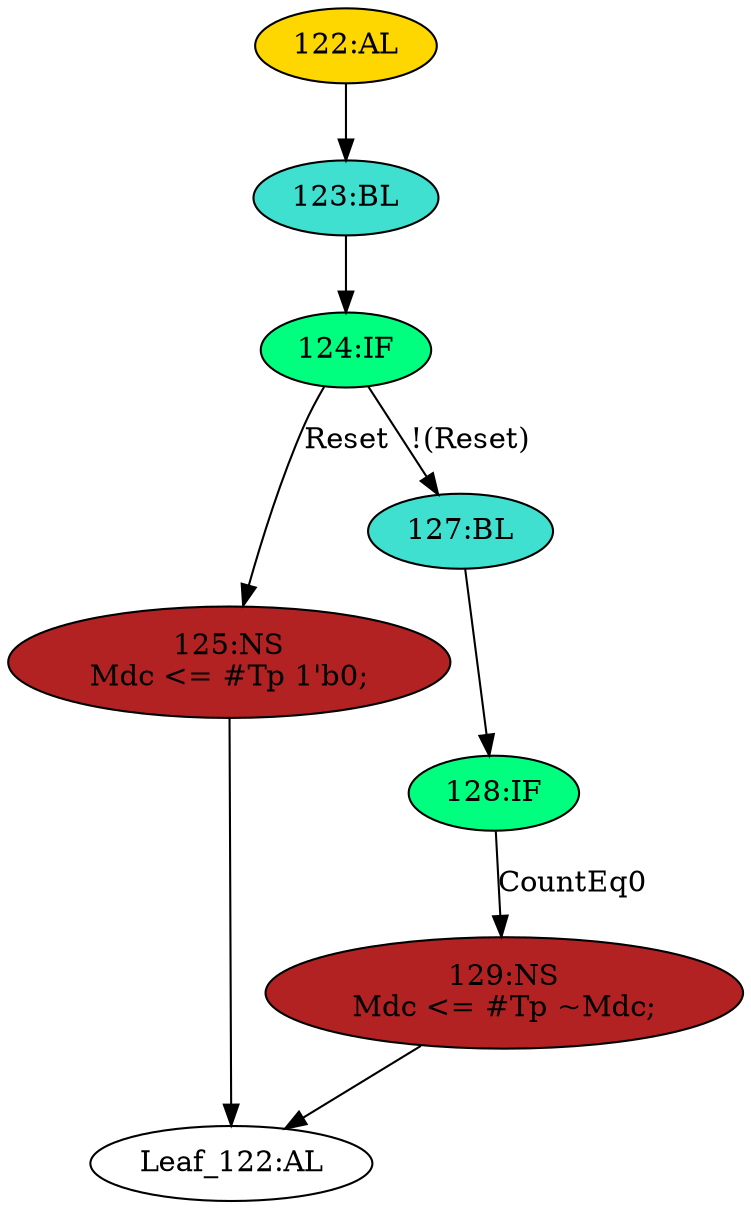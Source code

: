 strict digraph "" {
	node [label="\N"];
	"129:NS"	 [ast="<pyverilog.vparser.ast.NonblockingSubstitution object at 0x7f94c7fab750>",
		fillcolor=firebrick,
		label="129:NS
Mdc <= #Tp ~Mdc;",
		statements="[<pyverilog.vparser.ast.NonblockingSubstitution object at 0x7f94c7fab750>]",
		style=filled,
		typ=NonblockingSubstitution];
	"Leaf_122:AL"	 [def_var="['Mdc']",
		label="Leaf_122:AL"];
	"129:NS" -> "Leaf_122:AL"	 [cond="[]",
		lineno=None];
	"122:AL"	 [ast="<pyverilog.vparser.ast.Always object at 0x7f94c7fabbd0>",
		clk_sens=True,
		fillcolor=gold,
		label="122:AL",
		sens="['Clk', 'Reset']",
		statements="[]",
		style=filled,
		typ=Always,
		use_var="['Reset', 'Mdc', 'CountEq0']"];
	"123:BL"	 [ast="<pyverilog.vparser.ast.Block object at 0x7f94c7fabd50>",
		fillcolor=turquoise,
		label="123:BL",
		statements="[]",
		style=filled,
		typ=Block];
	"122:AL" -> "123:BL"	 [cond="[]",
		lineno=None];
	"125:NS"	 [ast="<pyverilog.vparser.ast.NonblockingSubstitution object at 0x7f94c7fabf10>",
		fillcolor=firebrick,
		label="125:NS
Mdc <= #Tp 1'b0;",
		statements="[<pyverilog.vparser.ast.NonblockingSubstitution object at 0x7f94c7fabf10>]",
		style=filled,
		typ=NonblockingSubstitution];
	"125:NS" -> "Leaf_122:AL"	 [cond="[]",
		lineno=None];
	"128:IF"	 [ast="<pyverilog.vparser.ast.IfStatement object at 0x7f94c7fabe50>",
		fillcolor=springgreen,
		label="128:IF",
		statements="[]",
		style=filled,
		typ=IfStatement];
	"128:IF" -> "129:NS"	 [cond="['CountEq0']",
		label=CountEq0,
		lineno=128];
	"127:BL"	 [ast="<pyverilog.vparser.ast.Block object at 0x7f94c7fabe10>",
		fillcolor=turquoise,
		label="127:BL",
		statements="[]",
		style=filled,
		typ=Block];
	"127:BL" -> "128:IF"	 [cond="[]",
		lineno=None];
	"124:IF"	 [ast="<pyverilog.vparser.ast.IfStatement object at 0x7f94c7fabd90>",
		fillcolor=springgreen,
		label="124:IF",
		statements="[]",
		style=filled,
		typ=IfStatement];
	"124:IF" -> "125:NS"	 [cond="['Reset']",
		label=Reset,
		lineno=124];
	"124:IF" -> "127:BL"	 [cond="['Reset']",
		label="!(Reset)",
		lineno=124];
	"123:BL" -> "124:IF"	 [cond="[]",
		lineno=None];
}
